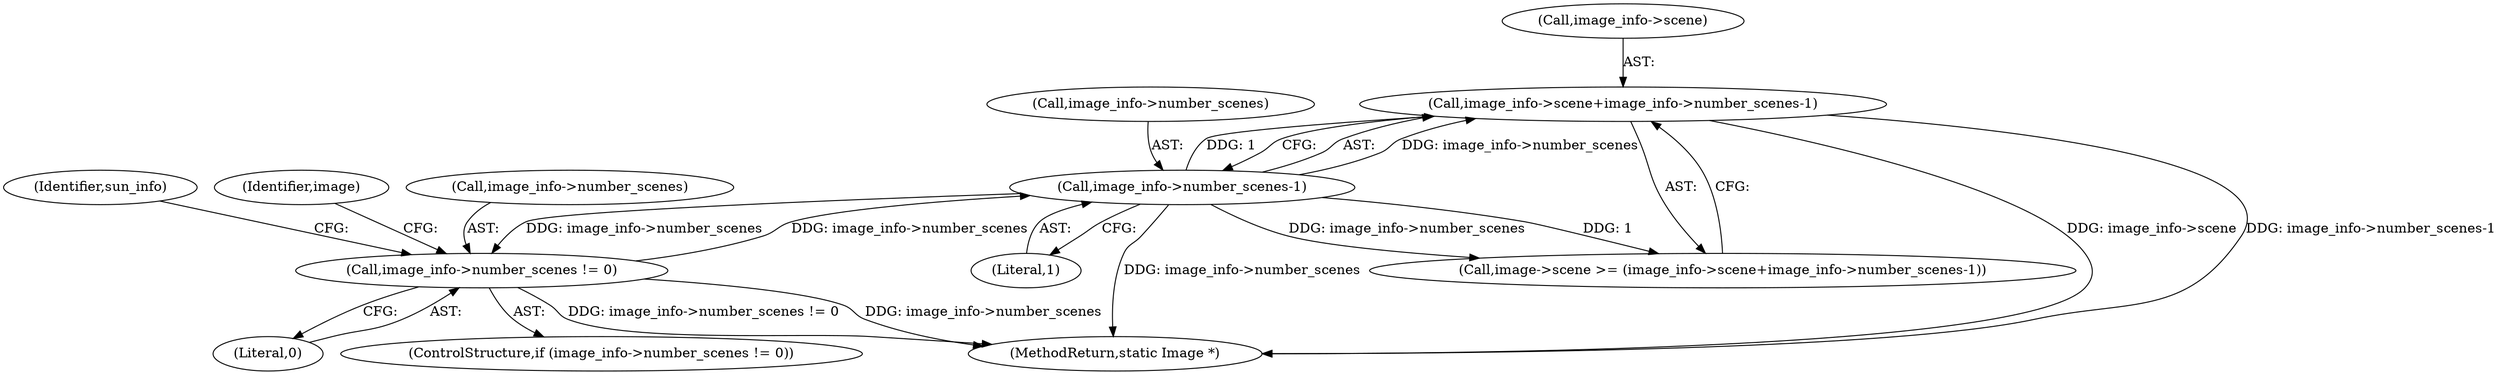 digraph "0_ImageMagick_bd96074b254c6607a0f7731e59f923ad19d5a46d@pointer" {
"1001660" [label="(Call,image_info->scene+image_info->number_scenes-1)"];
"1001664" [label="(Call,image_info->number_scenes-1)"];
"1001650" [label="(Call,image_info->number_scenes != 0)"];
"1001668" [label="(Literal,1)"];
"1001656" [label="(Call,image->scene >= (image_info->scene+image_info->number_scenes-1))"];
"1001733" [label="(MethodReturn,static Image *)"];
"1001654" [label="(Literal,0)"];
"1001664" [label="(Call,image_info->number_scenes-1)"];
"1001651" [label="(Call,image_info->number_scenes)"];
"1001649" [label="(ControlStructure,if (image_info->number_scenes != 0))"];
"1001672" [label="(Identifier,sun_info)"];
"1001665" [label="(Call,image_info->number_scenes)"];
"1001660" [label="(Call,image_info->scene+image_info->number_scenes-1)"];
"1001658" [label="(Identifier,image)"];
"1001650" [label="(Call,image_info->number_scenes != 0)"];
"1001661" [label="(Call,image_info->scene)"];
"1001660" -> "1001656"  [label="AST: "];
"1001660" -> "1001664"  [label="CFG: "];
"1001661" -> "1001660"  [label="AST: "];
"1001664" -> "1001660"  [label="AST: "];
"1001656" -> "1001660"  [label="CFG: "];
"1001660" -> "1001733"  [label="DDG: image_info->scene"];
"1001660" -> "1001733"  [label="DDG: image_info->number_scenes-1"];
"1001664" -> "1001660"  [label="DDG: image_info->number_scenes"];
"1001664" -> "1001660"  [label="DDG: 1"];
"1001664" -> "1001668"  [label="CFG: "];
"1001665" -> "1001664"  [label="AST: "];
"1001668" -> "1001664"  [label="AST: "];
"1001664" -> "1001733"  [label="DDG: image_info->number_scenes"];
"1001664" -> "1001650"  [label="DDG: image_info->number_scenes"];
"1001664" -> "1001656"  [label="DDG: image_info->number_scenes"];
"1001664" -> "1001656"  [label="DDG: 1"];
"1001650" -> "1001664"  [label="DDG: image_info->number_scenes"];
"1001650" -> "1001649"  [label="AST: "];
"1001650" -> "1001654"  [label="CFG: "];
"1001651" -> "1001650"  [label="AST: "];
"1001654" -> "1001650"  [label="AST: "];
"1001658" -> "1001650"  [label="CFG: "];
"1001672" -> "1001650"  [label="CFG: "];
"1001650" -> "1001733"  [label="DDG: image_info->number_scenes"];
"1001650" -> "1001733"  [label="DDG: image_info->number_scenes != 0"];
}
